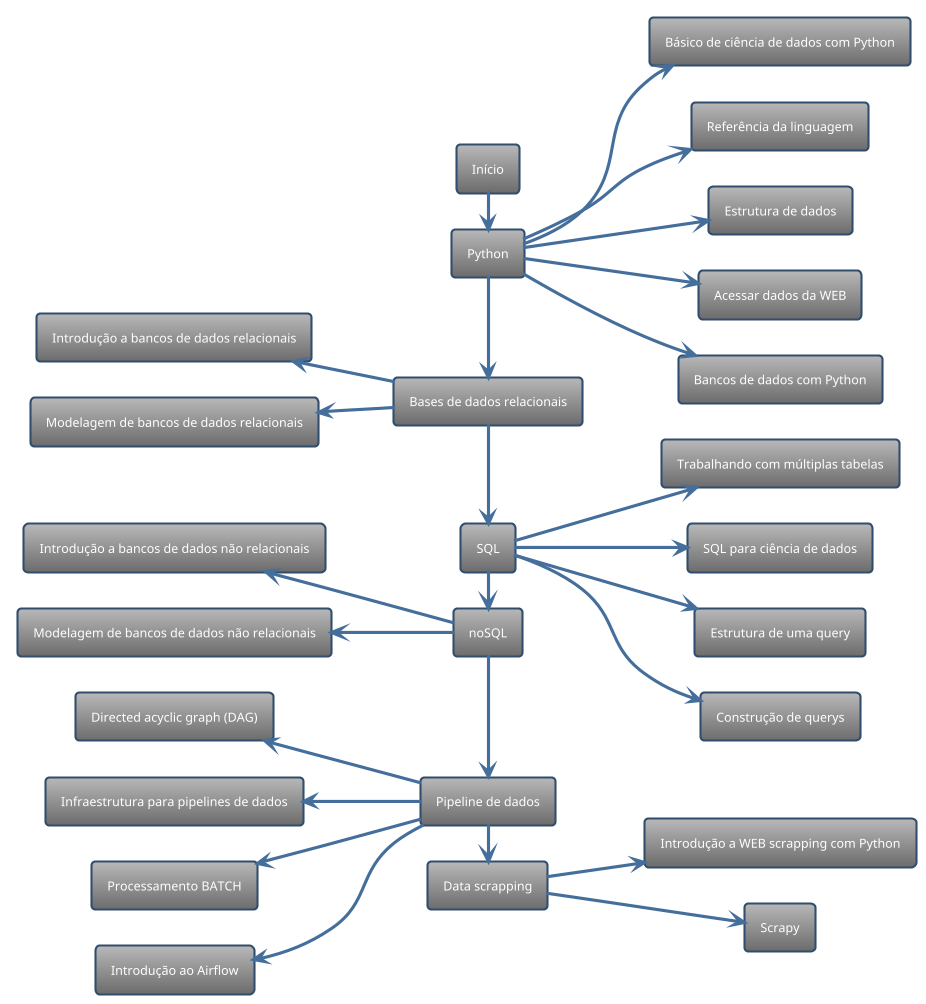@startuml
' Edit me at https://plantuml-editor.kkeisuke.com/
!theme spacelab
left to right direction

rectangle "Início" as begin
rectangle "Python" as p
rectangle "Referência da linguagem" as pr
rectangle "Estrutura de dados" as pe
rectangle "Acessar dados da WEB" as pa
rectangle "Bancos de dados com Python" as pbd
rectangle "Básico de ciência de dados com Python" as pbp
rectangle "Bases de dados relacionais" as bd
rectangle "Modelagem de bancos de dados relacionais" as bdm
rectangle "Introdução a bancos de dados relacionais" as bdi
rectangle "SQL" as s
rectangle "Estrutura de uma query" as se
rectangle "Construção de querys" as sc
rectangle "Trabalhando com múltiplas tabelas" as st
rectangle "SQL para ciência de dados" as sds
rectangle "noSQL" as ns
rectangle "Modelagem de bancos de dados não relacionais" as nsm
rectangle "Introdução a bancos de dados não relacionais" as nsi
rectangle "Pipeline de dados" as pd
rectangle "Introdução ao Airflow" as pda
rectangle "Processamento BATCH" as pdb
rectangle "Infraestrutura para pipelines de dados" as pdi
rectangle "Directed acyclic graph (DAG)" as pdd
rectangle "Data scrapping" as ds
rectangle "Introdução a WEB scrapping com Python" as dsi
rectangle "Scrapy" as dss

begin -> p
p --> pr
p --> pe
p --> pa
p --> pbd
p --> pbp
p -> bd
bd -up-> bdm
bd -up-> bdi
bd -> s
s --> se
s --> sc
s --> st
s --> sds
s -> ns
ns -up-> nsm
ns -up-> nsi
ns -> pd
pd -up-> pda
pd -up-> pdb
pd -up-> pdi
pd -up-> pdd
pd -> ds
ds --> dsi
ds --> dss

@enduml